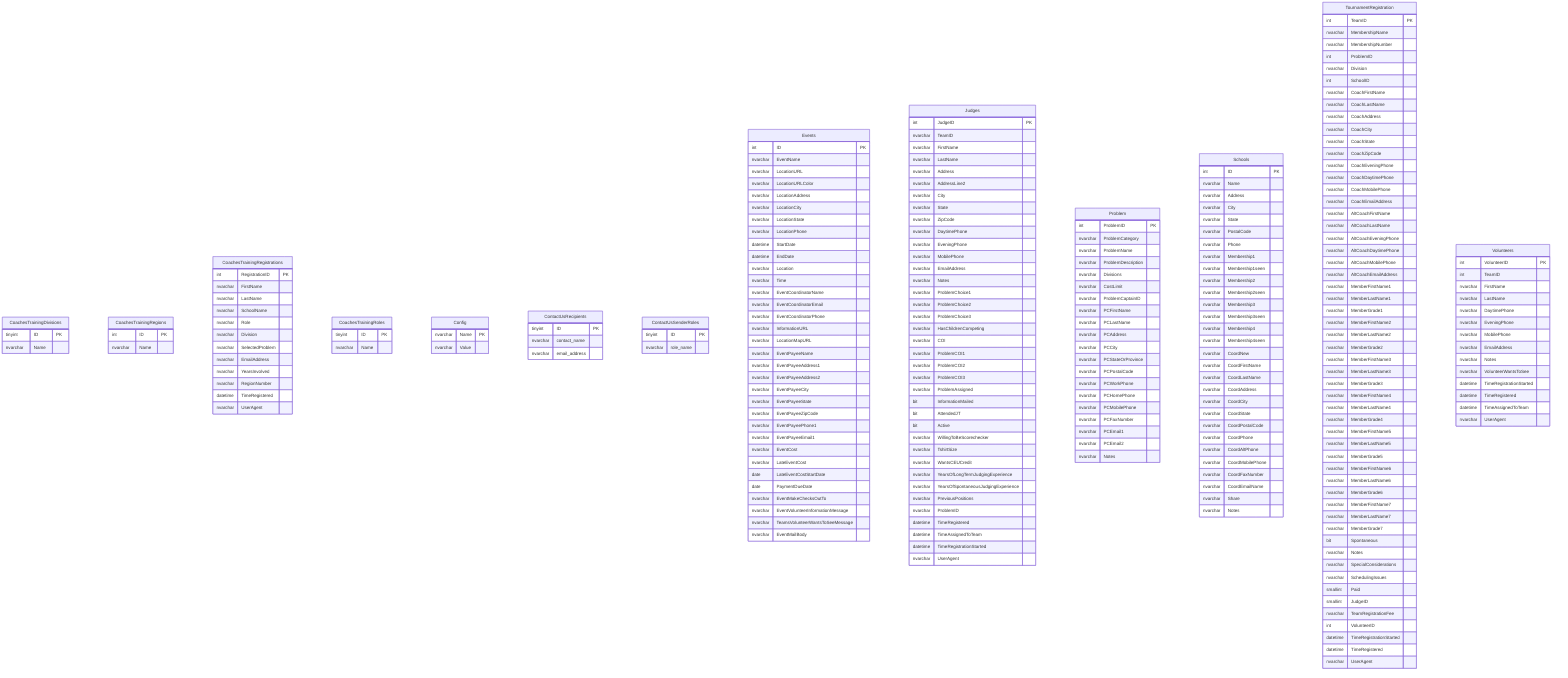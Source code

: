 erDiagram
    CoachesTrainingDivisions {
        tinyint ID PK
        nvarchar Name 
    }

    CoachesTrainingRegions {
        int ID PK
        nvarchar Name 
    }

    CoachesTrainingRegistrations {
        int RegistrationID PK
        nvarchar FirstName 
        nvarchar LastName 
        nvarchar SchoolName 
        nvarchar Role 
        nvarchar Division 
        nvarchar SelectedProblem 
        nvarchar EmailAddress 
        nvarchar YearsInvolved 
        nvarchar RegionNumber 
        datetime TimeRegistered 
        nvarchar UserAgent 
    }

    CoachesTrainingRoles {
        tinyint ID PK
        nvarchar Name 
    }

    Config {
        nvarchar Name PK
        nvarchar Value 
    }

    ContactUsRecipients {
        tinyint ID PK
        nvarchar contact_name 
        nvarchar email_address 
    }

    ContactUsSenderRoles {
        tinyint ID PK
        nvarchar role_name 
    }

    Events {
        int ID PK
        nvarchar EventName 
        nvarchar LocationURL 
        nvarchar LocationURLColor 
        nvarchar LocationAddress 
        nvarchar LocationCity 
        nvarchar LocationState 
        nvarchar LocationPhone 
        datetime StartDate 
        datetime EndDate 
        nvarchar Location 
        nvarchar Time 
        nvarchar EventCoordinatorName 
        nvarchar EventCoordinatorEmail 
        nvarchar EventCoordinatorPhone 
        nvarchar InformationURL 
        nvarchar LocationMapURL 
        nvarchar EventPayeeName 
        nvarchar EventPayeeAddress1 
        nvarchar EventPayeeAddress2 
        nvarchar EventPayeeCity 
        nvarchar EventPayeeState 
        nvarchar EventPayeeZipCode 
        nvarchar EventPayeePhone1 
        nvarchar EventPayeeEmail1 
        nvarchar EventCost 
        nvarchar LateEventCost 
        date LateEventCostStartDate 
        date PaymentDueDate 
        nvarchar EventMakeChecksOutTo 
        nvarchar EventVolunteerInformationMessage 
        nvarchar TeamsVolunteerWantsToSeeMessage 
        nvarchar EventMailBody 
    }

    Judges {
        int JudgeID PK
        nvarchar TeamID 
        nvarchar FirstName 
        nvarchar LastName 
        nvarchar Address 
        nvarchar AddressLine2 
        nvarchar City 
        nvarchar State 
        nvarchar ZipCode 
        nvarchar DaytimePhone 
        nvarchar EveningPhone 
        nvarchar MobilePhone 
        nvarchar EmailAddress 
        nvarchar Notes 
        nvarchar ProblemChoice1 
        nvarchar ProblemChoice2 
        nvarchar ProblemChoice3 
        nvarchar HasChildrenCompeting 
        nvarchar COI 
        nvarchar ProblemCOI1 
        nvarchar ProblemCOI2 
        nvarchar ProblemCOI3 
        nvarchar ProblemAssigned 
        bit InformationMailed 
        bit AttendedJT 
        bit Active 
        nvarchar WillingToBeScorechecker 
        nvarchar TshirtSize 
        nvarchar WantsCEUCredit 
        nvarchar YearsOfLongTermJudgingExperience 
        nvarchar YearsOfSpontaneousJudgingExperience 
        nvarchar PreviousPositions 
        nvarchar ProblemID 
        datetime TimeRegistered 
        datetime TimeAssignedToTeam 
        datetime TimeRegistrationStarted 
        nvarchar UserAgent 
    }

    Problem {
        int ProblemID PK
        nvarchar ProblemCategory 
        nvarchar ProblemName 
        nvarchar ProblemDescription 
        nvarchar Divisions 
        nvarchar CostLimit 
        nvarchar ProblemCaptainID 
        nvarchar PCFirstName 
        nvarchar PCLastName 
        nvarchar PCAddress 
        nvarchar PCCity 
        nvarchar PCStateOrProvince 
        nvarchar PCPostalCode 
        nvarchar PCWorkPhone 
        nvarchar PCHomePhone 
        nvarchar PCMobilePhone 
        nvarchar PCFaxNumber 
        nvarchar PCEmail1 
        nvarchar PCEmail2 
        nvarchar Notes 
    }

    Schools {
        int ID PK
        nvarchar Name 
        nvarchar Address 
        nvarchar City 
        nvarchar State 
        nvarchar PostalCode 
        nvarchar Phone 
        nvarchar Membership1 
        nvarchar Membership1seen 
        nvarchar Membership2 
        nvarchar Membership2seen 
        nvarchar Membership3 
        nvarchar Membership3seen 
        nvarchar Membership4 
        nvarchar Membership4seen 
        nvarchar CoordNew 
        nvarchar CoordFirstName 
        nvarchar CoordLastName 
        nvarchar CoordAddress 
        nvarchar CoordCity 
        nvarchar CoordState 
        nvarchar CoordPostalCode 
        nvarchar CoordPhone 
        nvarchar CoordAltPhone 
        nvarchar CoordMobilePhone 
        nvarchar CoordFaxNumber 
        nvarchar CoordEmailName 
        nvarchar Share 
        nvarchar Notes 
    }

    TournamentRegistration {
        int TeamID PK
        nvarchar MembershipName 
        nvarchar MembershipNumber 
        int ProblemID 
        nvarchar Division 
        int SchoolID 
        nvarchar CoachFirstName 
        nvarchar CoachLastName 
        nvarchar CoachAddress 
        nvarchar CoachCity 
        nvarchar CoachState 
        nvarchar CoachZipCode 
        nvarchar CoachEveningPhone 
        nvarchar CoachDaytimePhone 
        nvarchar CoachMobilePhone 
        nvarchar CoachEmailAddress 
        nvarchar AltCoachFirstName 
        nvarchar AltCoachLastName 
        nvarchar AltCoachEveningPhone 
        nvarchar AltCoachDaytimePhone 
        nvarchar AltCoachMobilePhone 
        nvarchar AltCoachEmailAddress 
        nvarchar MemberFirstName1 
        nvarchar MemberLastName1 
        nvarchar MemberGrade1 
        nvarchar MemberFirstName2 
        nvarchar MemberLastName2 
        nvarchar MemberGrade2 
        nvarchar MemberFirstName3 
        nvarchar MemberLastName3 
        nvarchar MemberGrade3 
        nvarchar MemberFirstName4 
        nvarchar MemberLastName4 
        nvarchar MemberGrade4 
        nvarchar MemberFirstName5 
        nvarchar MemberLastName5 
        nvarchar MemberGrade5 
        nvarchar MemberFirstName6 
        nvarchar MemberLastName6 
        nvarchar MemberGrade6 
        nvarchar MemberFirstName7 
        nvarchar MemberLastName7 
        nvarchar MemberGrade7 
        bit Spontaneous 
        nvarchar Notes 
        nvarchar SpecialConsiderations 
        nvarchar SchedulingIssues 
        smallint Paid 
        smallint JudgeID 
        nvarchar TeamRegistrationFee 
        int VolunteerID 
        datetime TimeRegistrationStarted 
        datetime TimeRegistered 
        nvarchar UserAgent 
    }

    Volunteers {
        int VolunteerID PK
        int TeamID 
        nvarchar FirstName 
        nvarchar LastName 
        nvarchar DaytimePhone 
        nvarchar EveningPhone 
        nvarchar MobilePhone 
        nvarchar EmailAddress 
        nvarchar Notes 
        nvarchar VolunteerWantsToSee 
        datetime TimeRegistrationStarted 
        datetime TimeRegistered 
        datetime TimeAssignedToTeam 
        nvarchar UserAgent 
    }